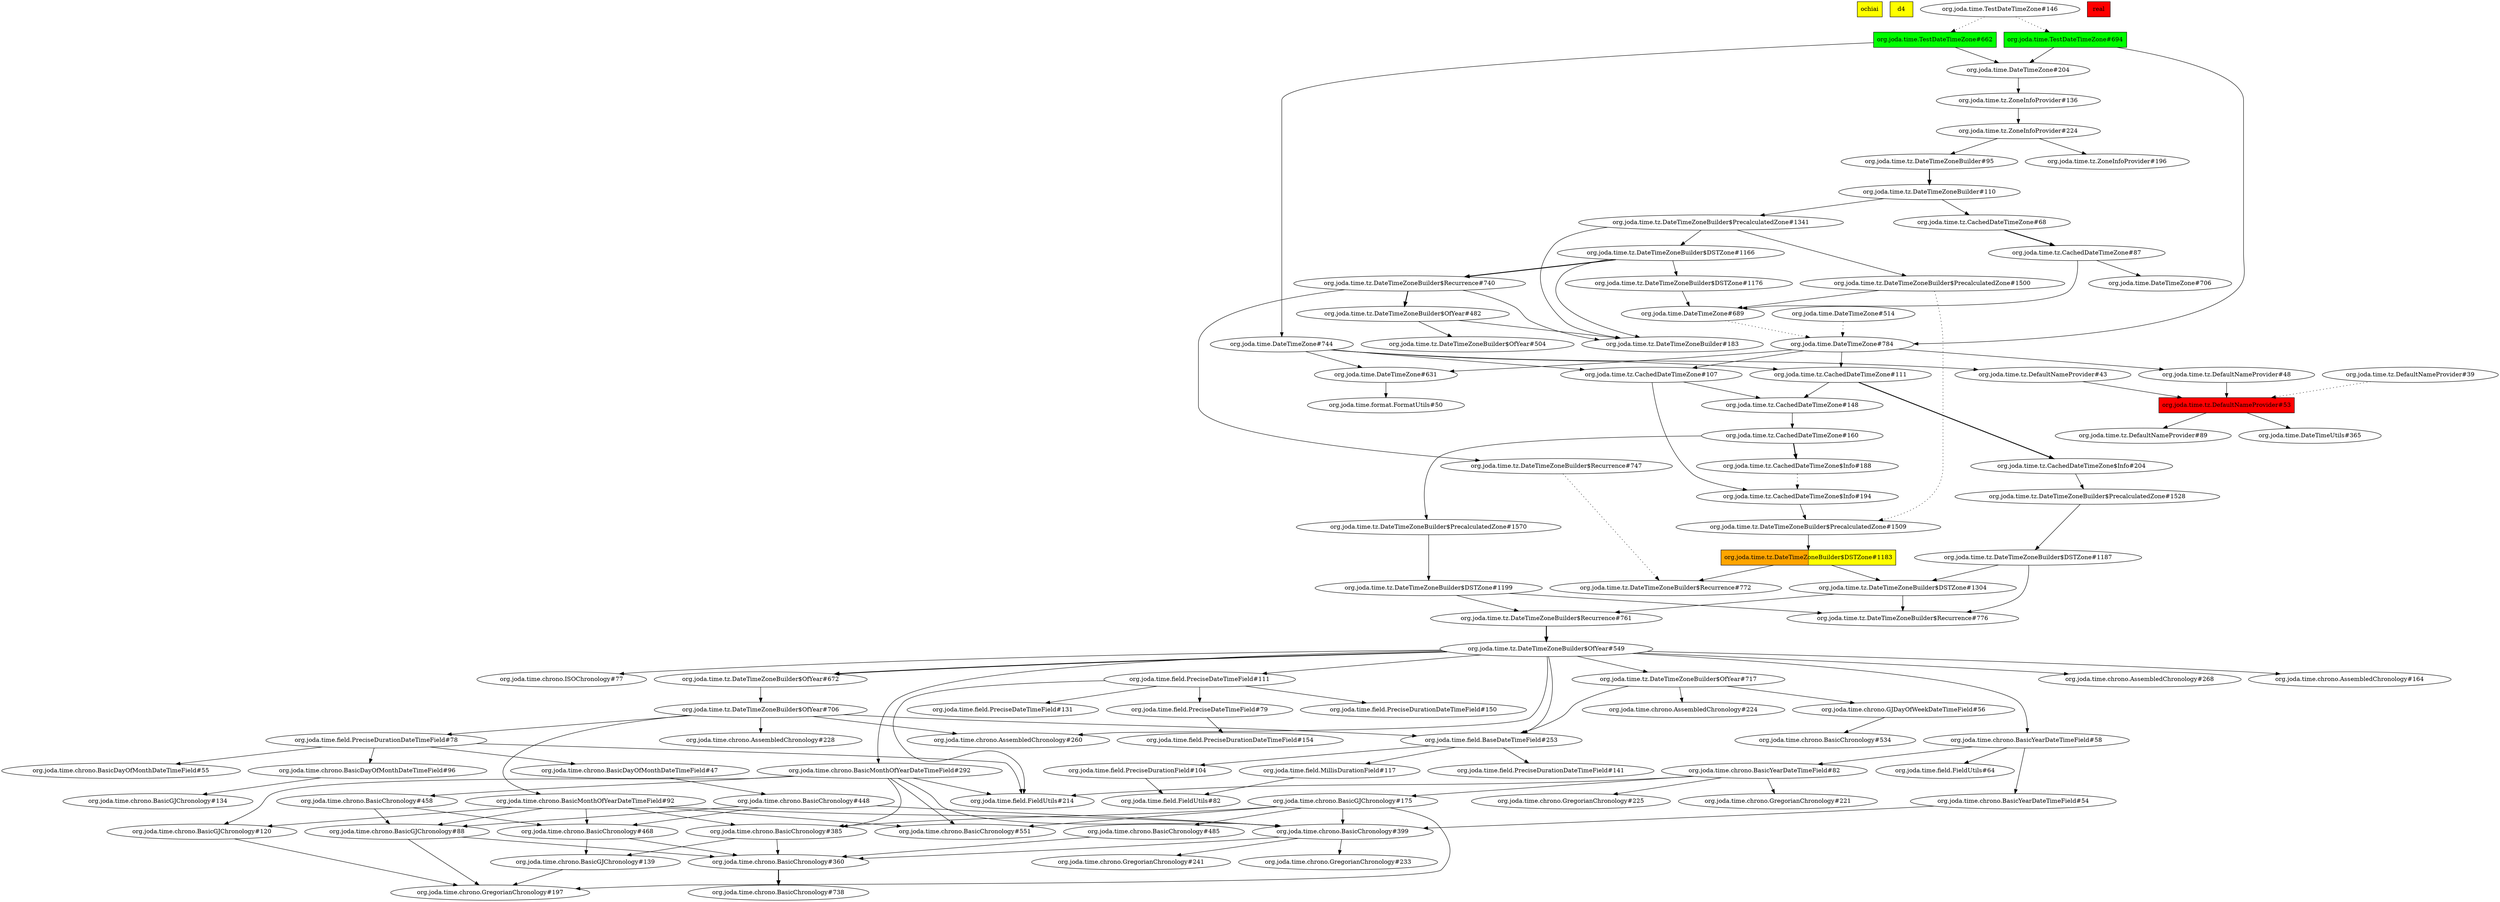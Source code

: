 digraph enhanced {
	"ochiai" [style=striped shape=box fillcolor="yellow"];
	"d4" [style=striped shape=box fillcolor="yellow"];
	"org.joda.time.tz.DefaultNameProvider#53" [style=striped shape=box fillcolor="red"];
	"org.joda.time.TestDateTimeZone#662" [style=striped shape=box fillcolor="green"];
	"org.joda.time.tz.DateTimeZoneBuilder$DSTZone#1183" [style=striped shape=box fillcolor="orange:yellow"];
	"real" [style=striped shape=box fillcolor="red"];
	"org.joda.time.TestDateTimeZone#694" [style=striped shape=box fillcolor="green"];
	"org.joda.time.tz.DateTimeZoneBuilder$OfYear#549" -> "org.joda.time.chrono.ISOChronology#77";
	"org.joda.time.tz.DateTimeZoneBuilder$PrecalculatedZone#1341" -> "org.joda.time.tz.DateTimeZoneBuilder$DSTZone#1166";
	"org.joda.time.tz.CachedDateTimeZone#68" -> "org.joda.time.tz.CachedDateTimeZone#87" [style=bold];
	"org.joda.time.chrono.GJDayOfWeekDateTimeField#56" -> "org.joda.time.chrono.BasicChronology#534";
	"org.joda.time.tz.DateTimeZoneBuilder$OfYear#549" -> "org.joda.time.tz.DateTimeZoneBuilder$OfYear#672" [style=bold];
	"org.joda.time.tz.DateTimeZoneBuilder$OfYear#672" -> "org.joda.time.tz.DateTimeZoneBuilder$OfYear#706";
	"org.joda.time.tz.DateTimeZoneBuilder$Recurrence#761" -> "org.joda.time.tz.DateTimeZoneBuilder$OfYear#549" [style=bold];
	"org.joda.time.field.PreciseDurationDateTimeField#78" -> "org.joda.time.field.FieldUtils#214";
	"org.joda.time.chrono.BasicMonthOfYearDateTimeField#292" -> "org.joda.time.field.FieldUtils#214";
	"org.joda.time.chrono.BasicYearDateTimeField#82" -> "org.joda.time.field.FieldUtils#214";
	"org.joda.time.field.PreciseDateTimeField#111" -> "org.joda.time.field.FieldUtils#214";
	"org.joda.time.TestDateTimeZone#146" -> "org.joda.time.TestDateTimeZone#662" [style=dotted];
	"org.joda.time.field.BaseDateTimeField#253" -> "org.joda.time.field.PreciseDurationDateTimeField#141";
	"org.joda.time.tz.DateTimeZoneBuilder$OfYear#706" -> "org.joda.time.field.PreciseDurationDateTimeField#78";
	"org.joda.time.chrono.BasicGJChronology#88" -> "org.joda.time.chrono.BasicChronology#360";
	"org.joda.time.chrono.BasicChronology#385" -> "org.joda.time.chrono.BasicChronology#360";
	"org.joda.time.chrono.BasicChronology#468" -> "org.joda.time.chrono.BasicChronology#360";
	"org.joda.time.chrono.BasicChronology#485" -> "org.joda.time.chrono.BasicChronology#360";
	"org.joda.time.chrono.BasicChronology#399" -> "org.joda.time.chrono.BasicChronology#360";
	"org.joda.time.tz.DefaultNameProvider#53" -> "org.joda.time.DateTimeUtils#365";
	"org.joda.time.DateTimeZone#744" -> "org.joda.time.tz.CachedDateTimeZone#107";
	"org.joda.time.DateTimeZone#784" -> "org.joda.time.tz.CachedDateTimeZone#107";
	"org.joda.time.field.PreciseDurationDateTimeField#78" -> "org.joda.time.chrono.BasicDayOfMonthDateTimeField#55";
	"org.joda.time.tz.DateTimeZoneBuilder#95" -> "org.joda.time.tz.DateTimeZoneBuilder#110" [style=bold];
	"org.joda.time.chrono.BasicGJChronology#175" -> "org.joda.time.chrono.BasicChronology#485";
	"org.joda.time.tz.DateTimeZoneBuilder$OfYear#549" -> "org.joda.time.tz.DateTimeZoneBuilder$OfYear#717";
	"org.joda.time.field.PreciseDateTimeField#111" -> "org.joda.time.field.PreciseDateTimeField#131";
	"org.joda.time.tz.DateTimeZoneBuilder$OfYear#706" -> "org.joda.time.chrono.AssembledChronology#260";
	"org.joda.time.tz.DateTimeZoneBuilder$OfYear#549" -> "org.joda.time.chrono.AssembledChronology#260";
	"org.joda.time.tz.CachedDateTimeZone$Info#188" -> "org.joda.time.tz.CachedDateTimeZone$Info#194" [style=dotted];
	"org.joda.time.tz.CachedDateTimeZone#107" -> "org.joda.time.tz.CachedDateTimeZone$Info#194";
	"org.joda.time.chrono.BasicYearDateTimeField#58" -> "org.joda.time.chrono.BasicYearDateTimeField#82";
	"org.joda.time.tz.DateTimeZoneBuilder$OfYear#549" -> "org.joda.time.chrono.AssembledChronology#268";
	"org.joda.time.tz.DateTimeZoneBuilder$Recurrence#747" -> "org.joda.time.tz.DateTimeZoneBuilder$Recurrence#772" [style=dotted];
	"org.joda.time.tz.DateTimeZoneBuilder$DSTZone#1183" -> "org.joda.time.tz.DateTimeZoneBuilder$Recurrence#772";
	"org.joda.time.tz.DateTimeZoneBuilder$DSTZone#1199" -> "org.joda.time.tz.DateTimeZoneBuilder$Recurrence#776";
	"org.joda.time.tz.DateTimeZoneBuilder$DSTZone#1187" -> "org.joda.time.tz.DateTimeZoneBuilder$Recurrence#776";
	"org.joda.time.tz.DateTimeZoneBuilder$DSTZone#1304" -> "org.joda.time.tz.DateTimeZoneBuilder$Recurrence#776";
	"org.joda.time.DateTimeZone#744" -> "org.joda.time.tz.CachedDateTimeZone#111";
	"org.joda.time.DateTimeZone#784" -> "org.joda.time.tz.CachedDateTimeZone#111";
	"org.joda.time.field.PreciseDurationDateTimeField#78" -> "org.joda.time.chrono.BasicDayOfMonthDateTimeField#47";
	"org.joda.time.tz.DateTimeZoneBuilder#110" -> "org.joda.time.tz.CachedDateTimeZone#68";
	"org.joda.time.tz.DateTimeZoneBuilder$PrecalculatedZone#1341" -> "org.joda.time.tz.DateTimeZoneBuilder#183";
	"org.joda.time.tz.DateTimeZoneBuilder$DSTZone#1166" -> "org.joda.time.tz.DateTimeZoneBuilder#183";
	"org.joda.time.tz.DateTimeZoneBuilder$Recurrence#740" -> "org.joda.time.tz.DateTimeZoneBuilder#183";
	"org.joda.time.tz.DateTimeZoneBuilder$OfYear#482" -> "org.joda.time.tz.DateTimeZoneBuilder#183";
	"org.joda.time.chrono.BasicYearDateTimeField#82" -> "org.joda.time.chrono.BasicGJChronology#175";
	"org.joda.time.chrono.BasicMonthOfYearDateTimeField#292" -> "org.joda.time.chrono.BasicChronology#551";
	"org.joda.time.chrono.BasicMonthOfYearDateTimeField#92" -> "org.joda.time.chrono.BasicChronology#551";
	"org.joda.time.chrono.BasicGJChronology#175" -> "org.joda.time.chrono.BasicChronology#551";
	"org.joda.time.tz.ZoneInfoProvider#224" -> "org.joda.time.tz.ZoneInfoProvider#196";
	"org.joda.time.chrono.BasicMonthOfYearDateTimeField#292" -> "org.joda.time.chrono.BasicChronology#399";
	"org.joda.time.chrono.BasicMonthOfYearDateTimeField#92" -> "org.joda.time.chrono.BasicChronology#399";
	"org.joda.time.chrono.BasicGJChronology#175" -> "org.joda.time.chrono.BasicChronology#399";
	"org.joda.time.chrono.BasicYearDateTimeField#54" -> "org.joda.time.chrono.BasicChronology#399";
	"org.joda.time.chrono.BasicChronology#448" -> "org.joda.time.chrono.BasicChronology#399";
	"org.joda.time.tz.CachedDateTimeZone#160" -> "org.joda.time.tz.DateTimeZoneBuilder$PrecalculatedZone#1570";
	"org.joda.time.tz.ZoneInfoProvider#136" -> "org.joda.time.tz.ZoneInfoProvider#224";
	"org.joda.time.tz.DateTimeZoneBuilder$DSTZone#1187" -> "org.joda.time.tz.DateTimeZoneBuilder$DSTZone#1304";
	"org.joda.time.tz.DateTimeZoneBuilder$DSTZone#1183" -> "org.joda.time.tz.DateTimeZoneBuilder$DSTZone#1304";
	"org.joda.time.DateTimeZone#514" -> "org.joda.time.DateTimeZone#784" [style=dotted];
	"org.joda.time.DateTimeZone#689" -> "org.joda.time.DateTimeZone#784" [style=dotted];
	"org.joda.time.TestDateTimeZone#694" -> "org.joda.time.DateTimeZone#784";
	"org.joda.time.field.PreciseDateTimeField#111" -> "org.joda.time.field.PreciseDateTimeField#79";
	"org.joda.time.chrono.BasicMonthOfYearDateTimeField#292" -> "org.joda.time.chrono.BasicChronology#385";
	"org.joda.time.chrono.BasicMonthOfYearDateTimeField#92" -> "org.joda.time.chrono.BasicChronology#385";
	"org.joda.time.chrono.BasicGJChronology#175" -> "org.joda.time.chrono.BasicChronology#385";
	"org.joda.time.tz.CachedDateTimeZone#87" -> "org.joda.time.DateTimeZone#706";
	"org.joda.time.tz.DefaultNameProvider#53" -> "org.joda.time.tz.DefaultNameProvider#89";
	"org.joda.time.TestDateTimeZone#146" -> "org.joda.time.TestDateTimeZone#694" [style=dotted];
	"org.joda.time.field.BaseDateTimeField#253" -> "org.joda.time.field.MillisDurationField#117";
	"org.joda.time.chrono.BasicChronology#399" -> "org.joda.time.chrono.GregorianChronology#233";
	"org.joda.time.tz.CachedDateTimeZone#111" -> "org.joda.time.tz.CachedDateTimeZone$Info#204" [style=bold];
	"org.joda.time.chrono.BasicMonthOfYearDateTimeField#292" -> "org.joda.time.chrono.BasicChronology#458";
	"org.joda.time.tz.DateTimeZoneBuilder$DSTZone#1176" -> "org.joda.time.DateTimeZone#689";
	"org.joda.time.tz.CachedDateTimeZone#87" -> "org.joda.time.DateTimeZone#689";
	"org.joda.time.tz.DateTimeZoneBuilder$PrecalculatedZone#1500" -> "org.joda.time.DateTimeZone#689";
	"org.joda.time.tz.ZoneInfoProvider#224" -> "org.joda.time.tz.DateTimeZoneBuilder#95";
	"org.joda.time.TestDateTimeZone#662" -> "org.joda.time.DateTimeZone#204";
	"org.joda.time.TestDateTimeZone#694" -> "org.joda.time.DateTimeZone#204";
	"org.joda.time.tz.DateTimeZoneBuilder$OfYear#482" -> "org.joda.time.tz.DateTimeZoneBuilder$OfYear#504";
	"org.joda.time.chrono.BasicChronology#360" -> "org.joda.time.chrono.BasicChronology#738" [style=bold];
	"org.joda.time.tz.DateTimeZoneBuilder$DSTZone#1166" -> "org.joda.time.tz.DateTimeZoneBuilder$Recurrence#740" [style=bold];
	"org.joda.time.chrono.BasicChronology#399" -> "org.joda.time.chrono.GregorianChronology#241";
	"org.joda.time.tz.CachedDateTimeZone$Info#194" -> "org.joda.time.tz.DateTimeZoneBuilder$PrecalculatedZone#1509";
	"org.joda.time.tz.DateTimeZoneBuilder$PrecalculatedZone#1500" -> "org.joda.time.tz.DateTimeZoneBuilder$PrecalculatedZone#1509" [style=dotted];
	"org.joda.time.chrono.BasicYearDateTimeField#82" -> "org.joda.time.chrono.GregorianChronology#221";
	"org.joda.time.chrono.BasicMonthOfYearDateTimeField#92" -> "org.joda.time.chrono.BasicGJChronology#88";
	"org.joda.time.chrono.BasicChronology#458" -> "org.joda.time.chrono.BasicGJChronology#88";
	"org.joda.time.chrono.BasicChronology#448" -> "org.joda.time.chrono.BasicGJChronology#88";
	"org.joda.time.tz.DateTimeZoneBuilder$OfYear#549" -> "org.joda.time.chrono.BasicMonthOfYearDateTimeField#292";
	"org.joda.time.field.PreciseDurationDateTimeField#78" -> "org.joda.time.chrono.BasicDayOfMonthDateTimeField#96";
	"org.joda.time.chrono.BasicYearDateTimeField#82" -> "org.joda.time.chrono.GregorianChronology#225";
	"org.joda.time.tz.DateTimeZoneBuilder$OfYear#706" -> "org.joda.time.chrono.BasicMonthOfYearDateTimeField#92";
	"org.joda.time.tz.DateTimeZoneBuilder$OfYear#706" -> "org.joda.time.chrono.AssembledChronology#228";
	"org.joda.time.chrono.BasicMonthOfYearDateTimeField#292" -> "org.joda.time.chrono.BasicGJChronology#120";
	"org.joda.time.chrono.BasicMonthOfYearDateTimeField#92" -> "org.joda.time.chrono.BasicGJChronology#120";
	"org.joda.time.tz.CachedDateTimeZone#111" -> "org.joda.time.tz.CachedDateTimeZone#148";
	"org.joda.time.tz.CachedDateTimeZone#107" -> "org.joda.time.tz.CachedDateTimeZone#148";
	"org.joda.time.tz.DateTimeZoneBuilder$PrecalculatedZone#1570" -> "org.joda.time.tz.DateTimeZoneBuilder$DSTZone#1199";
	"org.joda.time.chrono.BasicDayOfMonthDateTimeField#47" -> "org.joda.time.chrono.BasicChronology#448";
	"org.joda.time.tz.DateTimeZoneBuilder$PrecalculatedZone#1341" -> "org.joda.time.tz.DateTimeZoneBuilder$PrecalculatedZone#1500";
	"org.joda.time.tz.DateTimeZoneBuilder$Recurrence#740" -> "org.joda.time.tz.DateTimeZoneBuilder$OfYear#482" [style=bold];
	"org.joda.time.DateTimeZone#631" -> "org.joda.time.format.FormatUtils#50";
	"org.joda.time.tz.DateTimeZoneBuilder#110" -> "org.joda.time.tz.DateTimeZoneBuilder$PrecalculatedZone#1341";
	"org.joda.time.DateTimeZone#204" -> "org.joda.time.tz.ZoneInfoProvider#136";
	"org.joda.time.field.PreciseDurationField#104" -> "org.joda.time.field.FieldUtils#82";
	"org.joda.time.field.MillisDurationField#117" -> "org.joda.time.field.FieldUtils#82";
	"org.joda.time.tz.DateTimeZoneBuilder$OfYear#717" -> "org.joda.time.chrono.AssembledChronology#224";
	"org.joda.time.chrono.BasicGJChronology#88" -> "org.joda.time.chrono.GregorianChronology#197";
	"org.joda.time.chrono.BasicGJChronology#120" -> "org.joda.time.chrono.GregorianChronology#197";
	"org.joda.time.chrono.BasicGJChronology#175" -> "org.joda.time.chrono.GregorianChronology#197";
	"org.joda.time.chrono.BasicGJChronology#139" -> "org.joda.time.chrono.GregorianChronology#197";
	"org.joda.time.chrono.BasicDayOfMonthDateTimeField#96" -> "org.joda.time.chrono.BasicGJChronology#134";
	"org.joda.time.tz.DefaultNameProvider#43" -> "org.joda.time.tz.DefaultNameProvider#53";
	"org.joda.time.tz.DefaultNameProvider#48" -> "org.joda.time.tz.DefaultNameProvider#53";
	"org.joda.time.tz.DefaultNameProvider#39" -> "org.joda.time.tz.DefaultNameProvider#53" [style=dotted];
	"org.joda.time.tz.DateTimeZoneBuilder$PrecalculatedZone#1528" -> "org.joda.time.tz.DateTimeZoneBuilder$DSTZone#1187";
	"org.joda.time.tz.DateTimeZoneBuilder$PrecalculatedZone#1509" -> "org.joda.time.tz.DateTimeZoneBuilder$DSTZone#1183";
	"org.joda.time.tz.DateTimeZoneBuilder$OfYear#706" -> "org.joda.time.field.BaseDateTimeField#253";
	"org.joda.time.tz.DateTimeZoneBuilder$OfYear#717" -> "org.joda.time.field.BaseDateTimeField#253";
	"org.joda.time.tz.DateTimeZoneBuilder$OfYear#549" -> "org.joda.time.field.BaseDateTimeField#253";
	"org.joda.time.TestDateTimeZone#662" -> "org.joda.time.DateTimeZone#744";
	"org.joda.time.tz.CachedDateTimeZone#160" -> "org.joda.time.tz.CachedDateTimeZone$Info#188" [style=bold];
	"org.joda.time.tz.DateTimeZoneBuilder$DSTZone#1199" -> "org.joda.time.tz.DateTimeZoneBuilder$Recurrence#761";
	"org.joda.time.tz.DateTimeZoneBuilder$DSTZone#1304" -> "org.joda.time.tz.DateTimeZoneBuilder$Recurrence#761";
	"org.joda.time.tz.CachedDateTimeZone#148" -> "org.joda.time.tz.CachedDateTimeZone#160";
	"org.joda.time.chrono.BasicChronology#385" -> "org.joda.time.chrono.BasicGJChronology#139";
	"org.joda.time.chrono.BasicChronology#468" -> "org.joda.time.chrono.BasicGJChronology#139";
	"org.joda.time.field.PreciseDateTimeField#79" -> "org.joda.time.field.PreciseDurationDateTimeField#154";
	"org.joda.time.tz.DateTimeZoneBuilder$Recurrence#740" -> "org.joda.time.tz.DateTimeZoneBuilder$Recurrence#747";
	"org.joda.time.tz.CachedDateTimeZone$Info#204" -> "org.joda.time.tz.DateTimeZoneBuilder$PrecalculatedZone#1528";
	"org.joda.time.DateTimeZone#744" -> "org.joda.time.tz.DefaultNameProvider#43";
	"org.joda.time.tz.DateTimeZoneBuilder$DSTZone#1166" -> "org.joda.time.tz.DateTimeZoneBuilder$DSTZone#1176";
	"org.joda.time.chrono.BasicYearDateTimeField#58" -> "org.joda.time.chrono.BasicYearDateTimeField#54";
	"org.joda.time.tz.DateTimeZoneBuilder$OfYear#717" -> "org.joda.time.chrono.GJDayOfWeekDateTimeField#56";
	"org.joda.time.chrono.BasicMonthOfYearDateTimeField#92" -> "org.joda.time.chrono.BasicChronology#468";
	"org.joda.time.chrono.BasicChronology#458" -> "org.joda.time.chrono.BasicChronology#468";
	"org.joda.time.chrono.BasicChronology#448" -> "org.joda.time.chrono.BasicChronology#468";
	"org.joda.time.tz.DateTimeZoneBuilder$OfYear#549" -> "org.joda.time.chrono.BasicYearDateTimeField#58";
	"org.joda.time.tz.DateTimeZoneBuilder$OfYear#549" -> "org.joda.time.field.PreciseDateTimeField#111";
	"org.joda.time.field.BaseDateTimeField#253" -> "org.joda.time.field.PreciseDurationField#104";
	"org.joda.time.DateTimeZone#784" -> "org.joda.time.tz.DefaultNameProvider#48";
	"org.joda.time.DateTimeZone#744" -> "org.joda.time.DateTimeZone#631";
	"org.joda.time.DateTimeZone#784" -> "org.joda.time.DateTimeZone#631";
	"org.joda.time.chrono.BasicYearDateTimeField#58" -> "org.joda.time.field.FieldUtils#64";
	"org.joda.time.tz.DateTimeZoneBuilder$OfYear#549" -> "org.joda.time.chrono.AssembledChronology#164";
	"org.joda.time.field.PreciseDateTimeField#111" -> "org.joda.time.field.PreciseDurationDateTimeField#150";
}
